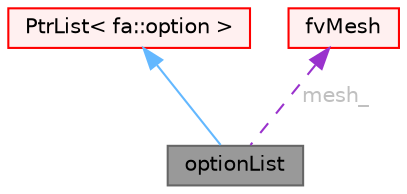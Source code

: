 digraph "optionList"
{
 // LATEX_PDF_SIZE
  bgcolor="transparent";
  edge [fontname=Helvetica,fontsize=10,labelfontname=Helvetica,labelfontsize=10];
  node [fontname=Helvetica,fontsize=10,shape=box,height=0.2,width=0.4];
  Node1 [id="Node000001",label="optionList",height=0.2,width=0.4,color="gray40", fillcolor="grey60", style="filled", fontcolor="black",tooltip="List of finite volume options."];
  Node2 -> Node1 [id="edge1_Node000001_Node000002",dir="back",color="steelblue1",style="solid",tooltip=" "];
  Node2 [id="Node000002",label="PtrList\< fa::option \>",height=0.2,width=0.4,color="red", fillcolor="#FFF0F0", style="filled",URL="$classFoam_1_1PtrList.html",tooltip=" "];
  Node6 -> Node1 [id="edge2_Node000001_Node000006",dir="back",color="darkorchid3",style="dashed",tooltip=" ",label=" mesh_",fontcolor="grey" ];
  Node6 [id="Node000006",label="fvMesh",height=0.2,width=0.4,color="red", fillcolor="#FFF0F0", style="filled",URL="$classFoam_1_1fvMesh.html",tooltip="Mesh data needed to do the Finite Volume discretisation."];
}
